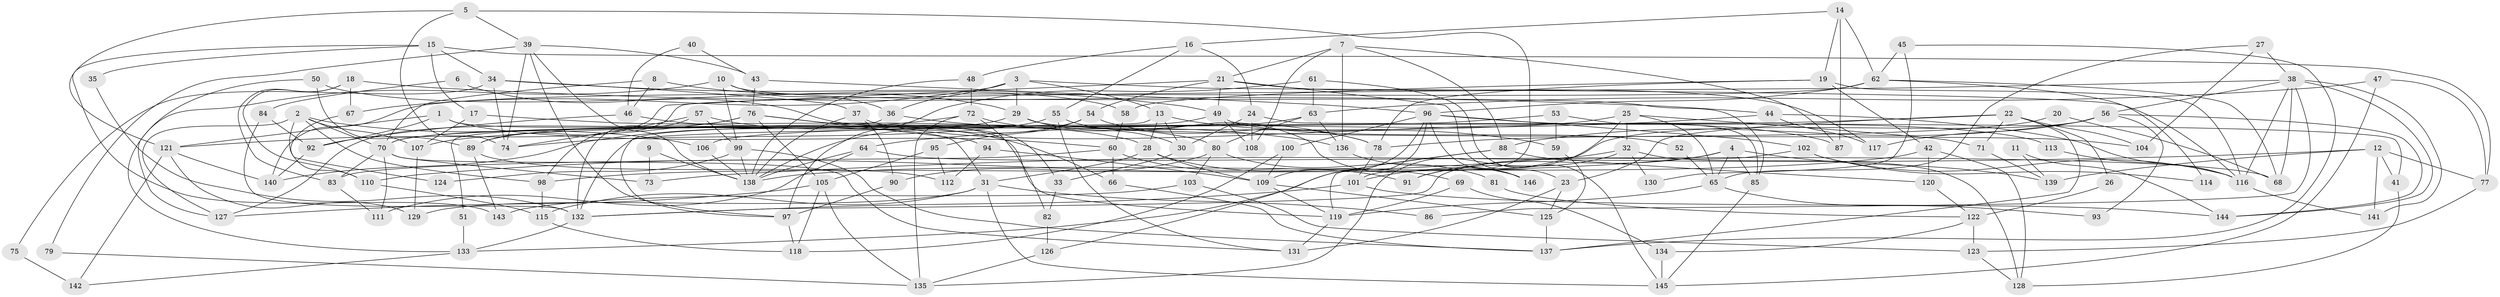 // Generated by graph-tools (version 1.1) at 2025/49/03/09/25 04:49:37]
// undirected, 146 vertices, 292 edges
graph export_dot {
graph [start="1"]
  node [color=gray90,style=filled];
  1;
  2;
  3;
  4;
  5;
  6;
  7;
  8;
  9;
  10;
  11;
  12;
  13;
  14;
  15;
  16;
  17;
  18;
  19;
  20;
  21;
  22;
  23;
  24;
  25;
  26;
  27;
  28;
  29;
  30;
  31;
  32;
  33;
  34;
  35;
  36;
  37;
  38;
  39;
  40;
  41;
  42;
  43;
  44;
  45;
  46;
  47;
  48;
  49;
  50;
  51;
  52;
  53;
  54;
  55;
  56;
  57;
  58;
  59;
  60;
  61;
  62;
  63;
  64;
  65;
  66;
  67;
  68;
  69;
  70;
  71;
  72;
  73;
  74;
  75;
  76;
  77;
  78;
  79;
  80;
  81;
  82;
  83;
  84;
  85;
  86;
  87;
  88;
  89;
  90;
  91;
  92;
  93;
  94;
  95;
  96;
  97;
  98;
  99;
  100;
  101;
  102;
  103;
  104;
  105;
  106;
  107;
  108;
  109;
  110;
  111;
  112;
  113;
  114;
  115;
  116;
  117;
  118;
  119;
  120;
  121;
  122;
  123;
  124;
  125;
  126;
  127;
  128;
  129;
  130;
  131;
  132;
  133;
  134;
  135;
  136;
  137;
  138;
  139;
  140;
  141;
  142;
  143;
  144;
  145;
  146;
  1 -- 60;
  1 -- 121;
  1 -- 31;
  1 -- 92;
  2 -- 70;
  2 -- 107;
  2 -- 98;
  2 -- 106;
  2 -- 124;
  2 -- 127;
  3 -- 36;
  3 -- 116;
  3 -- 13;
  3 -- 29;
  3 -- 67;
  4 -- 98;
  4 -- 65;
  4 -- 85;
  4 -- 91;
  4 -- 139;
  5 -- 74;
  5 -- 39;
  5 -- 101;
  5 -- 121;
  6 -- 33;
  6 -- 84;
  7 -- 136;
  7 -- 87;
  7 -- 21;
  7 -- 88;
  7 -- 108;
  8 -- 46;
  8 -- 29;
  8 -- 70;
  9 -- 138;
  9 -- 73;
  10 -- 133;
  10 -- 99;
  10 -- 36;
  10 -- 85;
  11 -- 139;
  11 -- 144;
  12 -- 77;
  12 -- 139;
  12 -- 41;
  12 -- 73;
  12 -- 141;
  13 -- 30;
  13 -- 28;
  13 -- 59;
  13 -- 97;
  14 -- 19;
  14 -- 16;
  14 -- 62;
  14 -- 87;
  15 -- 77;
  15 -- 17;
  15 -- 34;
  15 -- 35;
  15 -- 143;
  16 -- 24;
  16 -- 55;
  16 -- 48;
  17 -- 107;
  17 -- 28;
  18 -- 110;
  18 -- 44;
  18 -- 67;
  18 -- 83;
  19 -- 78;
  19 -- 42;
  19 -- 58;
  19 -- 116;
  20 -- 68;
  20 -- 78;
  21 -- 54;
  21 -- 23;
  21 -- 49;
  21 -- 89;
  21 -- 117;
  22 -- 23;
  22 -- 137;
  22 -- 26;
  22 -- 71;
  22 -- 104;
  22 -- 132;
  23 -- 131;
  23 -- 125;
  24 -- 41;
  24 -- 108;
  24 -- 30;
  25 -- 65;
  25 -- 32;
  25 -- 71;
  25 -- 107;
  25 -- 135;
  26 -- 122;
  27 -- 38;
  27 -- 104;
  27 -- 65;
  28 -- 109;
  28 -- 31;
  28 -- 69;
  29 -- 89;
  29 -- 30;
  29 -- 104;
  30 -- 33;
  31 -- 86;
  31 -- 115;
  31 -- 129;
  31 -- 145;
  32 -- 110;
  32 -- 91;
  32 -- 128;
  32 -- 130;
  33 -- 82;
  34 -- 49;
  34 -- 37;
  34 -- 74;
  34 -- 75;
  35 -- 132;
  36 -- 136;
  36 -- 51;
  37 -- 138;
  37 -- 87;
  37 -- 90;
  38 -- 144;
  38 -- 116;
  38 -- 56;
  38 -- 68;
  38 -- 86;
  38 -- 98;
  38 -- 141;
  39 -- 138;
  39 -- 43;
  39 -- 74;
  39 -- 79;
  39 -- 97;
  40 -- 43;
  40 -- 46;
  41 -- 128;
  42 -- 128;
  42 -- 138;
  42 -- 120;
  43 -- 96;
  43 -- 76;
  44 -- 117;
  44 -- 116;
  44 -- 64;
  45 -- 62;
  45 -- 137;
  45 -- 130;
  46 -- 92;
  46 -- 80;
  47 -- 63;
  47 -- 145;
  47 -- 77;
  48 -- 138;
  48 -- 72;
  49 -- 70;
  49 -- 52;
  49 -- 108;
  50 -- 58;
  50 -- 127;
  50 -- 89;
  51 -- 133;
  52 -- 65;
  53 -- 85;
  53 -- 59;
  53 -- 106;
  54 -- 138;
  54 -- 78;
  54 -- 95;
  55 -- 74;
  55 -- 131;
  55 -- 146;
  56 -- 88;
  56 -- 93;
  56 -- 101;
  56 -- 117;
  56 -- 144;
  57 -- 132;
  57 -- 74;
  57 -- 66;
  57 -- 99;
  58 -- 60;
  59 -- 125;
  60 -- 83;
  60 -- 66;
  60 -- 91;
  61 -- 145;
  61 -- 97;
  61 -- 63;
  62 -- 96;
  62 -- 68;
  62 -- 114;
  62 -- 140;
  63 -- 70;
  63 -- 80;
  63 -- 136;
  64 -- 68;
  64 -- 111;
  64 -- 138;
  65 -- 119;
  65 -- 93;
  66 -- 137;
  67 -- 110;
  69 -- 119;
  69 -- 134;
  70 -- 83;
  70 -- 73;
  70 -- 111;
  70 -- 131;
  71 -- 139;
  72 -- 135;
  72 -- 78;
  72 -- 82;
  72 -- 140;
  75 -- 142;
  76 -- 121;
  76 -- 127;
  76 -- 94;
  76 -- 105;
  76 -- 119;
  77 -- 123;
  78 -- 101;
  79 -- 135;
  80 -- 90;
  80 -- 81;
  80 -- 103;
  81 -- 122;
  82 -- 126;
  83 -- 111;
  84 -- 92;
  84 -- 132;
  85 -- 145;
  88 -- 119;
  88 -- 120;
  88 -- 133;
  89 -- 112;
  89 -- 143;
  90 -- 97;
  92 -- 140;
  94 -- 112;
  94 -- 109;
  95 -- 105;
  95 -- 112;
  96 -- 102;
  96 -- 109;
  96 -- 100;
  96 -- 113;
  96 -- 126;
  96 -- 146;
  97 -- 118;
  98 -- 115;
  99 -- 138;
  99 -- 124;
  99 -- 137;
  100 -- 118;
  100 -- 109;
  101 -- 132;
  101 -- 144;
  102 -- 132;
  102 -- 116;
  102 -- 114;
  103 -- 143;
  103 -- 123;
  105 -- 118;
  105 -- 127;
  105 -- 135;
  106 -- 138;
  107 -- 129;
  109 -- 119;
  109 -- 125;
  110 -- 115;
  113 -- 116;
  115 -- 118;
  116 -- 141;
  119 -- 131;
  120 -- 122;
  121 -- 140;
  121 -- 129;
  121 -- 142;
  122 -- 134;
  122 -- 123;
  123 -- 128;
  125 -- 137;
  126 -- 135;
  132 -- 133;
  133 -- 142;
  134 -- 145;
  136 -- 146;
}
